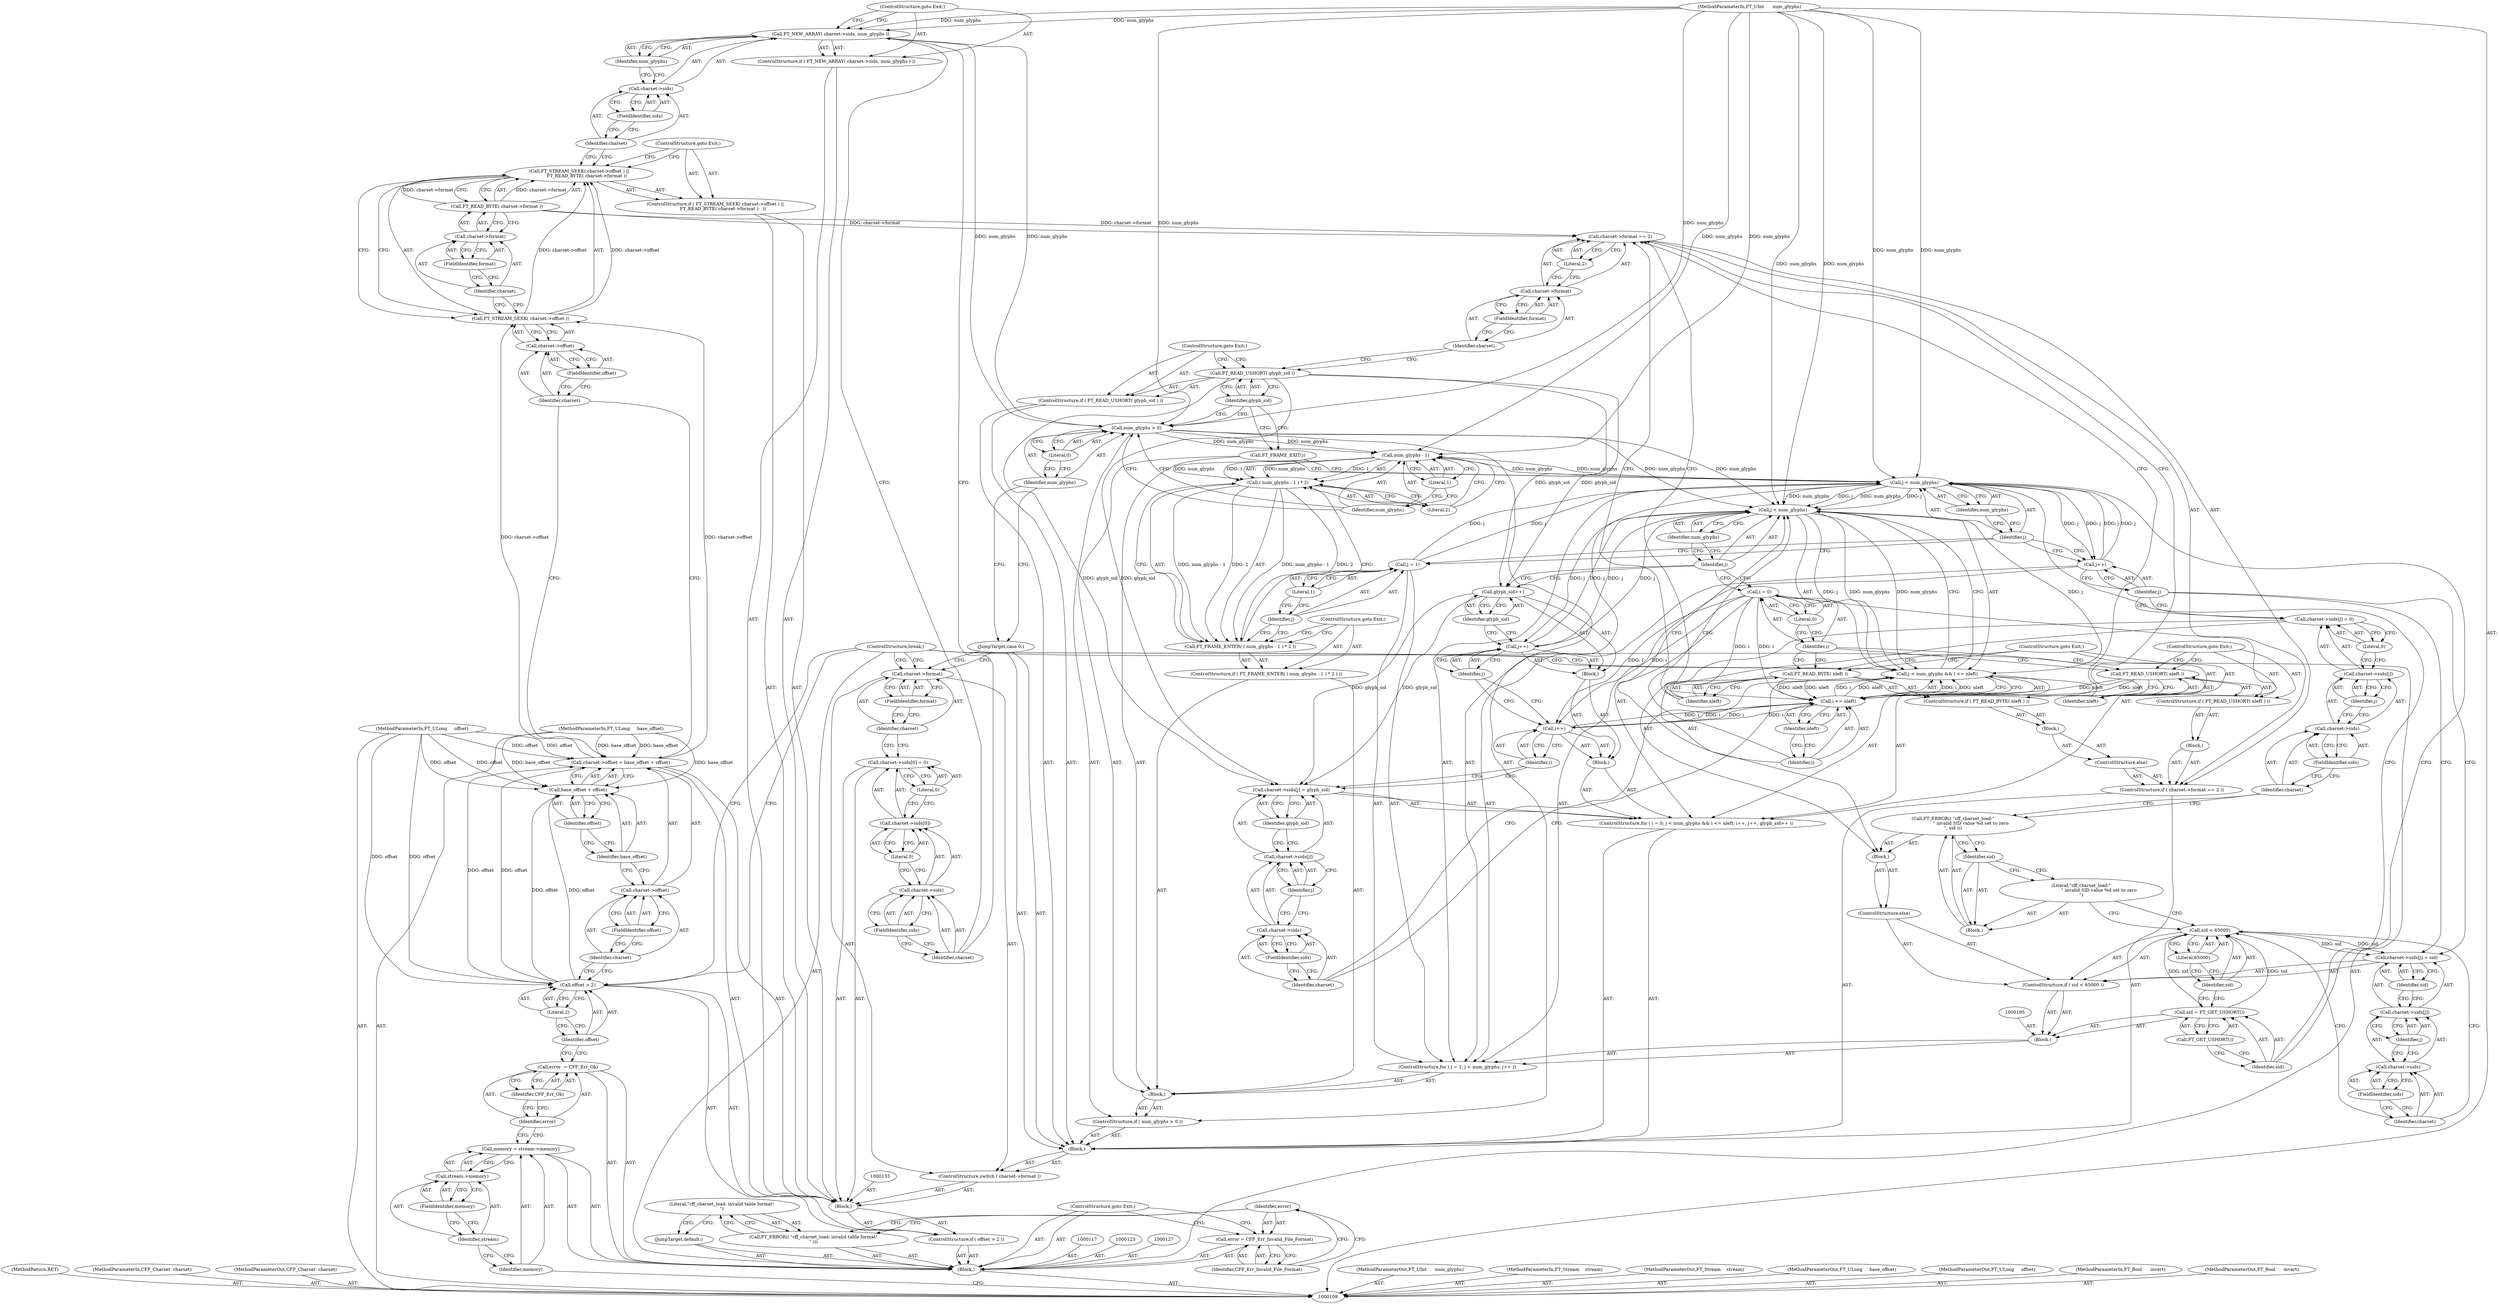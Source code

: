 digraph "0_savannah_0545ec1ca36b27cb928128870a83e5f668980bc5" {
"1000279" [label="(MethodReturn,RET)"];
"1000110" [label="(MethodParameterIn,CFF_Charset  charset)"];
"1000388" [label="(MethodParameterOut,CFF_Charset  charset)"];
"1000131" [label="(Literal,2)"];
"1000128" [label="(ControlStructure,if ( offset > 2 ))"];
"1000129" [label="(Call,offset > 2)"];
"1000130" [label="(Identifier,offset)"];
"1000132" [label="(Block,)"];
"1000111" [label="(MethodParameterIn,FT_UInt      num_glyphs)"];
"1000389" [label="(MethodParameterOut,FT_UInt      num_glyphs)"];
"1000137" [label="(FieldIdentifier,offset)"];
"1000138" [label="(Call,base_offset + offset)"];
"1000139" [label="(Identifier,base_offset)"];
"1000140" [label="(Identifier,offset)"];
"1000134" [label="(Call,charset->offset = base_offset + offset)"];
"1000135" [label="(Call,charset->offset)"];
"1000136" [label="(Identifier,charset)"];
"1000142" [label="(Call,FT_STREAM_SEEK( charset->offset ) ||\n           FT_READ_BYTE( charset->format ))"];
"1000143" [label="(Call,FT_STREAM_SEEK( charset->offset ))"];
"1000144" [label="(Call,charset->offset)"];
"1000145" [label="(Identifier,charset)"];
"1000146" [label="(FieldIdentifier,offset)"];
"1000141" [label="(ControlStructure,if ( FT_STREAM_SEEK( charset->offset ) ||\n           FT_READ_BYTE( charset->format )   ))"];
"1000147" [label="(Call,FT_READ_BYTE( charset->format ))"];
"1000148" [label="(Call,charset->format)"];
"1000149" [label="(Identifier,charset)"];
"1000150" [label="(FieldIdentifier,format)"];
"1000151" [label="(ControlStructure,goto Exit;)"];
"1000153" [label="(Call,FT_NEW_ARRAY( charset->sids, num_glyphs ))"];
"1000154" [label="(Call,charset->sids)"];
"1000155" [label="(Identifier,charset)"];
"1000156" [label="(FieldIdentifier,sids)"];
"1000157" [label="(Identifier,num_glyphs)"];
"1000152" [label="(ControlStructure,if ( FT_NEW_ARRAY( charset->sids, num_glyphs ) ))"];
"1000158" [label="(ControlStructure,goto Exit;)"];
"1000112" [label="(MethodParameterIn,FT_Stream    stream)"];
"1000390" [label="(MethodParameterOut,FT_Stream    stream)"];
"1000163" [label="(FieldIdentifier,sids)"];
"1000164" [label="(Literal,0)"];
"1000165" [label="(Literal,0)"];
"1000159" [label="(Call,charset->sids[0] = 0)"];
"1000160" [label="(Call,charset->sids[0])"];
"1000161" [label="(Call,charset->sids)"];
"1000162" [label="(Identifier,charset)"];
"1000167" [label="(Call,charset->format)"];
"1000168" [label="(Identifier,charset)"];
"1000169" [label="(FieldIdentifier,format)"];
"1000166" [label="(ControlStructure,switch ( charset->format ))"];
"1000170" [label="(Block,)"];
"1000171" [label="(JumpTarget,case 0:)"];
"1000173" [label="(Call,num_glyphs > 0)"];
"1000174" [label="(Identifier,num_glyphs)"];
"1000175" [label="(Literal,0)"];
"1000172" [label="(ControlStructure,if ( num_glyphs > 0 ))"];
"1000176" [label="(Block,)"];
"1000177" [label="(ControlStructure,if ( FT_FRAME_ENTER( ( num_glyphs - 1 ) * 2 ) ))"];
"1000178" [label="(Call,FT_FRAME_ENTER( ( num_glyphs - 1 ) * 2 ))"];
"1000179" [label="(Call,( num_glyphs - 1 ) * 2)"];
"1000180" [label="(Call,num_glyphs - 1)"];
"1000181" [label="(Identifier,num_glyphs)"];
"1000182" [label="(Literal,1)"];
"1000183" [label="(Literal,2)"];
"1000113" [label="(MethodParameterIn,FT_ULong     base_offset)"];
"1000391" [label="(MethodParameterOut,FT_ULong     base_offset)"];
"1000184" [label="(ControlStructure,goto Exit;)"];
"1000185" [label="(ControlStructure,for ( j = 1; j < num_glyphs; j++ ))"];
"1000186" [label="(Call,j = 1)"];
"1000187" [label="(Identifier,j)"];
"1000188" [label="(Literal,1)"];
"1000189" [label="(Call,j < num_glyphs)"];
"1000190" [label="(Identifier,j)"];
"1000191" [label="(Identifier,num_glyphs)"];
"1000192" [label="(Call,j++)"];
"1000193" [label="(Identifier,j)"];
"1000194" [label="(Block,)"];
"1000196" [label="(Call,sid = FT_GET_USHORT())"];
"1000197" [label="(Identifier,sid)"];
"1000198" [label="(Call,FT_GET_USHORT())"];
"1000199" [label="(ControlStructure,if ( sid < 65000 ))"];
"1000200" [label="(Call,sid < 65000)"];
"1000201" [label="(Identifier,sid)"];
"1000202" [label="(Literal,65000)"];
"1000203" [label="(Call,charset->sids[j] = sid)"];
"1000204" [label="(Call,charset->sids[j])"];
"1000205" [label="(Call,charset->sids)"];
"1000206" [label="(Identifier,charset)"];
"1000207" [label="(FieldIdentifier,sids)"];
"1000208" [label="(Identifier,j)"];
"1000209" [label="(Identifier,sid)"];
"1000114" [label="(MethodParameterIn,FT_ULong     offset)"];
"1000392" [label="(MethodParameterOut,FT_ULong     offset)"];
"1000210" [label="(ControlStructure,else)"];
"1000211" [label="(Block,)"];
"1000212" [label="(Call,FT_ERROR(( \"cff_charset_load:\"\n                         \" invalid SID value %d set to zero\n\", sid )))"];
"1000213" [label="(Block,)"];
"1000214" [label="(Literal,\"cff_charset_load:\"\n                         \" invalid SID value %d set to zero\n\")"];
"1000215" [label="(Identifier,sid)"];
"1000216" [label="(Call,charset->sids[j] = 0)"];
"1000217" [label="(Call,charset->sids[j])"];
"1000218" [label="(Call,charset->sids)"];
"1000219" [label="(Identifier,charset)"];
"1000220" [label="(FieldIdentifier,sids)"];
"1000221" [label="(Identifier,j)"];
"1000222" [label="(Literal,0)"];
"1000223" [label="(Call,FT_FRAME_EXIT())"];
"1000115" [label="(MethodParameterIn,FT_Bool      invert)"];
"1000393" [label="(MethodParameterOut,FT_Bool      invert)"];
"1000224" [label="(ControlStructure,if ( FT_READ_USHORT( glyph_sid ) ))"];
"1000225" [label="(Call,FT_READ_USHORT( glyph_sid ))"];
"1000226" [label="(Identifier,glyph_sid)"];
"1000227" [label="(ControlStructure,goto Exit;)"];
"1000228" [label="(ControlStructure,if ( charset->format == 2 ))"];
"1000229" [label="(Call,charset->format == 2)"];
"1000230" [label="(Call,charset->format)"];
"1000231" [label="(Identifier,charset)"];
"1000232" [label="(FieldIdentifier,format)"];
"1000233" [label="(Literal,2)"];
"1000234" [label="(Block,)"];
"1000235" [label="(ControlStructure,if ( FT_READ_USHORT( nleft ) ))"];
"1000236" [label="(Call,FT_READ_USHORT( nleft ))"];
"1000237" [label="(Identifier,nleft)"];
"1000238" [label="(ControlStructure,goto Exit;)"];
"1000116" [label="(Block,)"];
"1000239" [label="(ControlStructure,else)"];
"1000240" [label="(Block,)"];
"1000241" [label="(ControlStructure,if ( FT_READ_BYTE( nleft ) ))"];
"1000242" [label="(Call,FT_READ_BYTE( nleft ))"];
"1000243" [label="(Identifier,nleft)"];
"1000244" [label="(ControlStructure,goto Exit;)"];
"1000245" [label="(ControlStructure,for ( i = 0; j < num_glyphs && i <= nleft; i++, j++, glyph_sid++ ))"];
"1000246" [label="(Call,i = 0)"];
"1000247" [label="(Identifier,i)"];
"1000248" [label="(Literal,0)"];
"1000249" [label="(Call,j < num_glyphs && i <= nleft)"];
"1000250" [label="(Call,j < num_glyphs)"];
"1000251" [label="(Identifier,j)"];
"1000252" [label="(Identifier,num_glyphs)"];
"1000253" [label="(Call,i <= nleft)"];
"1000254" [label="(Identifier,i)"];
"1000255" [label="(Identifier,nleft)"];
"1000256" [label="(Block,)"];
"1000257" [label="(Call,i++)"];
"1000258" [label="(Identifier,i)"];
"1000259" [label="(Block,)"];
"1000260" [label="(Call,j++)"];
"1000261" [label="(Identifier,j)"];
"1000262" [label="(Call,glyph_sid++)"];
"1000263" [label="(Identifier,glyph_sid)"];
"1000264" [label="(Call,charset->sids[j] = glyph_sid)"];
"1000265" [label="(Call,charset->sids[j])"];
"1000266" [label="(Call,charset->sids)"];
"1000267" [label="(Identifier,charset)"];
"1000268" [label="(FieldIdentifier,sids)"];
"1000269" [label="(Identifier,j)"];
"1000270" [label="(Identifier,glyph_sid)"];
"1000118" [label="(Call,memory = stream->memory)"];
"1000119" [label="(Identifier,memory)"];
"1000120" [label="(Call,stream->memory)"];
"1000121" [label="(Identifier,stream)"];
"1000122" [label="(FieldIdentifier,memory)"];
"1000271" [label="(ControlStructure,break;)"];
"1000272" [label="(JumpTarget,default:)"];
"1000274" [label="(Literal,\"cff_charset_load: invalid table format!\n\")"];
"1000273" [label="(Call,FT_ERROR(( \"cff_charset_load: invalid table format!\n\" )))"];
"1000277" [label="(Identifier,CFF_Err_Invalid_File_Format)"];
"1000275" [label="(Call,error = CFF_Err_Invalid_File_Format)"];
"1000276" [label="(Identifier,error)"];
"1000278" [label="(ControlStructure,goto Exit;)"];
"1000124" [label="(Call,error  = CFF_Err_Ok)"];
"1000125" [label="(Identifier,error)"];
"1000126" [label="(Identifier,CFF_Err_Ok)"];
"1000279" -> "1000109"  [label="AST: "];
"1000110" -> "1000109"  [label="AST: "];
"1000388" -> "1000109"  [label="AST: "];
"1000131" -> "1000129"  [label="AST: "];
"1000131" -> "1000130"  [label="CFG: "];
"1000129" -> "1000131"  [label="CFG: "];
"1000128" -> "1000116"  [label="AST: "];
"1000129" -> "1000128"  [label="AST: "];
"1000132" -> "1000128"  [label="AST: "];
"1000129" -> "1000128"  [label="AST: "];
"1000129" -> "1000131"  [label="CFG: "];
"1000130" -> "1000129"  [label="AST: "];
"1000131" -> "1000129"  [label="AST: "];
"1000136" -> "1000129"  [label="CFG: "];
"1000271" -> "1000129"  [label="CFG: "];
"1000114" -> "1000129"  [label="DDG: offset"];
"1000129" -> "1000134"  [label="DDG: offset"];
"1000129" -> "1000138"  [label="DDG: offset"];
"1000130" -> "1000129"  [label="AST: "];
"1000130" -> "1000124"  [label="CFG: "];
"1000131" -> "1000130"  [label="CFG: "];
"1000132" -> "1000128"  [label="AST: "];
"1000133" -> "1000132"  [label="AST: "];
"1000134" -> "1000132"  [label="AST: "];
"1000141" -> "1000132"  [label="AST: "];
"1000152" -> "1000132"  [label="AST: "];
"1000159" -> "1000132"  [label="AST: "];
"1000166" -> "1000132"  [label="AST: "];
"1000111" -> "1000109"  [label="AST: "];
"1000111" -> "1000153"  [label="DDG: num_glyphs"];
"1000111" -> "1000173"  [label="DDG: num_glyphs"];
"1000111" -> "1000180"  [label="DDG: num_glyphs"];
"1000111" -> "1000189"  [label="DDG: num_glyphs"];
"1000111" -> "1000250"  [label="DDG: num_glyphs"];
"1000389" -> "1000109"  [label="AST: "];
"1000137" -> "1000135"  [label="AST: "];
"1000137" -> "1000136"  [label="CFG: "];
"1000135" -> "1000137"  [label="CFG: "];
"1000138" -> "1000134"  [label="AST: "];
"1000138" -> "1000140"  [label="CFG: "];
"1000139" -> "1000138"  [label="AST: "];
"1000140" -> "1000138"  [label="AST: "];
"1000134" -> "1000138"  [label="CFG: "];
"1000113" -> "1000138"  [label="DDG: base_offset"];
"1000129" -> "1000138"  [label="DDG: offset"];
"1000114" -> "1000138"  [label="DDG: offset"];
"1000139" -> "1000138"  [label="AST: "];
"1000139" -> "1000135"  [label="CFG: "];
"1000140" -> "1000139"  [label="CFG: "];
"1000140" -> "1000138"  [label="AST: "];
"1000140" -> "1000139"  [label="CFG: "];
"1000138" -> "1000140"  [label="CFG: "];
"1000134" -> "1000132"  [label="AST: "];
"1000134" -> "1000138"  [label="CFG: "];
"1000135" -> "1000134"  [label="AST: "];
"1000138" -> "1000134"  [label="AST: "];
"1000145" -> "1000134"  [label="CFG: "];
"1000113" -> "1000134"  [label="DDG: base_offset"];
"1000129" -> "1000134"  [label="DDG: offset"];
"1000114" -> "1000134"  [label="DDG: offset"];
"1000134" -> "1000143"  [label="DDG: charset->offset"];
"1000135" -> "1000134"  [label="AST: "];
"1000135" -> "1000137"  [label="CFG: "];
"1000136" -> "1000135"  [label="AST: "];
"1000137" -> "1000135"  [label="AST: "];
"1000139" -> "1000135"  [label="CFG: "];
"1000136" -> "1000135"  [label="AST: "];
"1000136" -> "1000129"  [label="CFG: "];
"1000137" -> "1000136"  [label="CFG: "];
"1000142" -> "1000141"  [label="AST: "];
"1000142" -> "1000143"  [label="CFG: "];
"1000142" -> "1000147"  [label="CFG: "];
"1000143" -> "1000142"  [label="AST: "];
"1000147" -> "1000142"  [label="AST: "];
"1000151" -> "1000142"  [label="CFG: "];
"1000155" -> "1000142"  [label="CFG: "];
"1000143" -> "1000142"  [label="DDG: charset->offset"];
"1000147" -> "1000142"  [label="DDG: charset->format"];
"1000143" -> "1000142"  [label="AST: "];
"1000143" -> "1000144"  [label="CFG: "];
"1000144" -> "1000143"  [label="AST: "];
"1000149" -> "1000143"  [label="CFG: "];
"1000142" -> "1000143"  [label="CFG: "];
"1000143" -> "1000142"  [label="DDG: charset->offset"];
"1000134" -> "1000143"  [label="DDG: charset->offset"];
"1000144" -> "1000143"  [label="AST: "];
"1000144" -> "1000146"  [label="CFG: "];
"1000145" -> "1000144"  [label="AST: "];
"1000146" -> "1000144"  [label="AST: "];
"1000143" -> "1000144"  [label="CFG: "];
"1000145" -> "1000144"  [label="AST: "];
"1000145" -> "1000134"  [label="CFG: "];
"1000146" -> "1000145"  [label="CFG: "];
"1000146" -> "1000144"  [label="AST: "];
"1000146" -> "1000145"  [label="CFG: "];
"1000144" -> "1000146"  [label="CFG: "];
"1000141" -> "1000132"  [label="AST: "];
"1000142" -> "1000141"  [label="AST: "];
"1000151" -> "1000141"  [label="AST: "];
"1000147" -> "1000142"  [label="AST: "];
"1000147" -> "1000148"  [label="CFG: "];
"1000148" -> "1000147"  [label="AST: "];
"1000142" -> "1000147"  [label="CFG: "];
"1000147" -> "1000142"  [label="DDG: charset->format"];
"1000147" -> "1000229"  [label="DDG: charset->format"];
"1000148" -> "1000147"  [label="AST: "];
"1000148" -> "1000150"  [label="CFG: "];
"1000149" -> "1000148"  [label="AST: "];
"1000150" -> "1000148"  [label="AST: "];
"1000147" -> "1000148"  [label="CFG: "];
"1000149" -> "1000148"  [label="AST: "];
"1000149" -> "1000143"  [label="CFG: "];
"1000150" -> "1000149"  [label="CFG: "];
"1000150" -> "1000148"  [label="AST: "];
"1000150" -> "1000149"  [label="CFG: "];
"1000148" -> "1000150"  [label="CFG: "];
"1000151" -> "1000141"  [label="AST: "];
"1000151" -> "1000142"  [label="CFG: "];
"1000153" -> "1000152"  [label="AST: "];
"1000153" -> "1000157"  [label="CFG: "];
"1000154" -> "1000153"  [label="AST: "];
"1000157" -> "1000153"  [label="AST: "];
"1000158" -> "1000153"  [label="CFG: "];
"1000162" -> "1000153"  [label="CFG: "];
"1000111" -> "1000153"  [label="DDG: num_glyphs"];
"1000153" -> "1000173"  [label="DDG: num_glyphs"];
"1000154" -> "1000153"  [label="AST: "];
"1000154" -> "1000156"  [label="CFG: "];
"1000155" -> "1000154"  [label="AST: "];
"1000156" -> "1000154"  [label="AST: "];
"1000157" -> "1000154"  [label="CFG: "];
"1000155" -> "1000154"  [label="AST: "];
"1000155" -> "1000142"  [label="CFG: "];
"1000156" -> "1000155"  [label="CFG: "];
"1000156" -> "1000154"  [label="AST: "];
"1000156" -> "1000155"  [label="CFG: "];
"1000154" -> "1000156"  [label="CFG: "];
"1000157" -> "1000153"  [label="AST: "];
"1000157" -> "1000154"  [label="CFG: "];
"1000153" -> "1000157"  [label="CFG: "];
"1000152" -> "1000132"  [label="AST: "];
"1000153" -> "1000152"  [label="AST: "];
"1000158" -> "1000152"  [label="AST: "];
"1000158" -> "1000152"  [label="AST: "];
"1000158" -> "1000153"  [label="CFG: "];
"1000112" -> "1000109"  [label="AST: "];
"1000390" -> "1000109"  [label="AST: "];
"1000163" -> "1000161"  [label="AST: "];
"1000163" -> "1000162"  [label="CFG: "];
"1000161" -> "1000163"  [label="CFG: "];
"1000164" -> "1000160"  [label="AST: "];
"1000164" -> "1000161"  [label="CFG: "];
"1000160" -> "1000164"  [label="CFG: "];
"1000165" -> "1000159"  [label="AST: "];
"1000165" -> "1000160"  [label="CFG: "];
"1000159" -> "1000165"  [label="CFG: "];
"1000159" -> "1000132"  [label="AST: "];
"1000159" -> "1000165"  [label="CFG: "];
"1000160" -> "1000159"  [label="AST: "];
"1000165" -> "1000159"  [label="AST: "];
"1000168" -> "1000159"  [label="CFG: "];
"1000160" -> "1000159"  [label="AST: "];
"1000160" -> "1000164"  [label="CFG: "];
"1000161" -> "1000160"  [label="AST: "];
"1000164" -> "1000160"  [label="AST: "];
"1000165" -> "1000160"  [label="CFG: "];
"1000161" -> "1000160"  [label="AST: "];
"1000161" -> "1000163"  [label="CFG: "];
"1000162" -> "1000161"  [label="AST: "];
"1000163" -> "1000161"  [label="AST: "];
"1000164" -> "1000161"  [label="CFG: "];
"1000162" -> "1000161"  [label="AST: "];
"1000162" -> "1000153"  [label="CFG: "];
"1000163" -> "1000162"  [label="CFG: "];
"1000167" -> "1000166"  [label="AST: "];
"1000167" -> "1000169"  [label="CFG: "];
"1000168" -> "1000167"  [label="AST: "];
"1000169" -> "1000167"  [label="AST: "];
"1000171" -> "1000167"  [label="CFG: "];
"1000271" -> "1000167"  [label="CFG: "];
"1000168" -> "1000167"  [label="AST: "];
"1000168" -> "1000159"  [label="CFG: "];
"1000169" -> "1000168"  [label="CFG: "];
"1000169" -> "1000167"  [label="AST: "];
"1000169" -> "1000168"  [label="CFG: "];
"1000167" -> "1000169"  [label="CFG: "];
"1000166" -> "1000132"  [label="AST: "];
"1000167" -> "1000166"  [label="AST: "];
"1000170" -> "1000166"  [label="AST: "];
"1000170" -> "1000166"  [label="AST: "];
"1000171" -> "1000170"  [label="AST: "];
"1000172" -> "1000170"  [label="AST: "];
"1000224" -> "1000170"  [label="AST: "];
"1000228" -> "1000170"  [label="AST: "];
"1000245" -> "1000170"  [label="AST: "];
"1000171" -> "1000170"  [label="AST: "];
"1000171" -> "1000167"  [label="CFG: "];
"1000174" -> "1000171"  [label="CFG: "];
"1000173" -> "1000172"  [label="AST: "];
"1000173" -> "1000175"  [label="CFG: "];
"1000174" -> "1000173"  [label="AST: "];
"1000175" -> "1000173"  [label="AST: "];
"1000181" -> "1000173"  [label="CFG: "];
"1000226" -> "1000173"  [label="CFG: "];
"1000153" -> "1000173"  [label="DDG: num_glyphs"];
"1000111" -> "1000173"  [label="DDG: num_glyphs"];
"1000173" -> "1000180"  [label="DDG: num_glyphs"];
"1000173" -> "1000250"  [label="DDG: num_glyphs"];
"1000174" -> "1000173"  [label="AST: "];
"1000174" -> "1000171"  [label="CFG: "];
"1000175" -> "1000174"  [label="CFG: "];
"1000175" -> "1000173"  [label="AST: "];
"1000175" -> "1000174"  [label="CFG: "];
"1000173" -> "1000175"  [label="CFG: "];
"1000172" -> "1000170"  [label="AST: "];
"1000173" -> "1000172"  [label="AST: "];
"1000176" -> "1000172"  [label="AST: "];
"1000176" -> "1000172"  [label="AST: "];
"1000177" -> "1000176"  [label="AST: "];
"1000185" -> "1000176"  [label="AST: "];
"1000223" -> "1000176"  [label="AST: "];
"1000177" -> "1000176"  [label="AST: "];
"1000178" -> "1000177"  [label="AST: "];
"1000184" -> "1000177"  [label="AST: "];
"1000178" -> "1000177"  [label="AST: "];
"1000178" -> "1000179"  [label="CFG: "];
"1000179" -> "1000178"  [label="AST: "];
"1000184" -> "1000178"  [label="CFG: "];
"1000187" -> "1000178"  [label="CFG: "];
"1000179" -> "1000178"  [label="DDG: num_glyphs - 1"];
"1000179" -> "1000178"  [label="DDG: 2"];
"1000179" -> "1000178"  [label="AST: "];
"1000179" -> "1000183"  [label="CFG: "];
"1000180" -> "1000179"  [label="AST: "];
"1000183" -> "1000179"  [label="AST: "];
"1000178" -> "1000179"  [label="CFG: "];
"1000179" -> "1000178"  [label="DDG: num_glyphs - 1"];
"1000179" -> "1000178"  [label="DDG: 2"];
"1000180" -> "1000179"  [label="DDG: num_glyphs"];
"1000180" -> "1000179"  [label="DDG: 1"];
"1000180" -> "1000179"  [label="AST: "];
"1000180" -> "1000182"  [label="CFG: "];
"1000181" -> "1000180"  [label="AST: "];
"1000182" -> "1000180"  [label="AST: "];
"1000183" -> "1000180"  [label="CFG: "];
"1000180" -> "1000179"  [label="DDG: num_glyphs"];
"1000180" -> "1000179"  [label="DDG: 1"];
"1000173" -> "1000180"  [label="DDG: num_glyphs"];
"1000111" -> "1000180"  [label="DDG: num_glyphs"];
"1000180" -> "1000189"  [label="DDG: num_glyphs"];
"1000181" -> "1000180"  [label="AST: "];
"1000181" -> "1000173"  [label="CFG: "];
"1000182" -> "1000181"  [label="CFG: "];
"1000182" -> "1000180"  [label="AST: "];
"1000182" -> "1000181"  [label="CFG: "];
"1000180" -> "1000182"  [label="CFG: "];
"1000183" -> "1000179"  [label="AST: "];
"1000183" -> "1000180"  [label="CFG: "];
"1000179" -> "1000183"  [label="CFG: "];
"1000113" -> "1000109"  [label="AST: "];
"1000113" -> "1000134"  [label="DDG: base_offset"];
"1000113" -> "1000138"  [label="DDG: base_offset"];
"1000391" -> "1000109"  [label="AST: "];
"1000184" -> "1000177"  [label="AST: "];
"1000184" -> "1000178"  [label="CFG: "];
"1000185" -> "1000176"  [label="AST: "];
"1000186" -> "1000185"  [label="AST: "];
"1000189" -> "1000185"  [label="AST: "];
"1000192" -> "1000185"  [label="AST: "];
"1000194" -> "1000185"  [label="AST: "];
"1000186" -> "1000185"  [label="AST: "];
"1000186" -> "1000188"  [label="CFG: "];
"1000187" -> "1000186"  [label="AST: "];
"1000188" -> "1000186"  [label="AST: "];
"1000190" -> "1000186"  [label="CFG: "];
"1000186" -> "1000189"  [label="DDG: j"];
"1000187" -> "1000186"  [label="AST: "];
"1000187" -> "1000178"  [label="CFG: "];
"1000188" -> "1000187"  [label="CFG: "];
"1000188" -> "1000186"  [label="AST: "];
"1000188" -> "1000187"  [label="CFG: "];
"1000186" -> "1000188"  [label="CFG: "];
"1000189" -> "1000185"  [label="AST: "];
"1000189" -> "1000191"  [label="CFG: "];
"1000190" -> "1000189"  [label="AST: "];
"1000191" -> "1000189"  [label="AST: "];
"1000197" -> "1000189"  [label="CFG: "];
"1000223" -> "1000189"  [label="CFG: "];
"1000186" -> "1000189"  [label="DDG: j"];
"1000192" -> "1000189"  [label="DDG: j"];
"1000180" -> "1000189"  [label="DDG: num_glyphs"];
"1000111" -> "1000189"  [label="DDG: num_glyphs"];
"1000189" -> "1000192"  [label="DDG: j"];
"1000189" -> "1000250"  [label="DDG: j"];
"1000189" -> "1000250"  [label="DDG: num_glyphs"];
"1000190" -> "1000189"  [label="AST: "];
"1000190" -> "1000186"  [label="CFG: "];
"1000190" -> "1000192"  [label="CFG: "];
"1000191" -> "1000190"  [label="CFG: "];
"1000191" -> "1000189"  [label="AST: "];
"1000191" -> "1000190"  [label="CFG: "];
"1000189" -> "1000191"  [label="CFG: "];
"1000192" -> "1000185"  [label="AST: "];
"1000192" -> "1000193"  [label="CFG: "];
"1000193" -> "1000192"  [label="AST: "];
"1000190" -> "1000192"  [label="CFG: "];
"1000192" -> "1000189"  [label="DDG: j"];
"1000189" -> "1000192"  [label="DDG: j"];
"1000193" -> "1000192"  [label="AST: "];
"1000193" -> "1000203"  [label="CFG: "];
"1000193" -> "1000216"  [label="CFG: "];
"1000192" -> "1000193"  [label="CFG: "];
"1000194" -> "1000185"  [label="AST: "];
"1000195" -> "1000194"  [label="AST: "];
"1000196" -> "1000194"  [label="AST: "];
"1000199" -> "1000194"  [label="AST: "];
"1000196" -> "1000194"  [label="AST: "];
"1000196" -> "1000198"  [label="CFG: "];
"1000197" -> "1000196"  [label="AST: "];
"1000198" -> "1000196"  [label="AST: "];
"1000201" -> "1000196"  [label="CFG: "];
"1000196" -> "1000200"  [label="DDG: sid"];
"1000197" -> "1000196"  [label="AST: "];
"1000197" -> "1000189"  [label="CFG: "];
"1000198" -> "1000197"  [label="CFG: "];
"1000198" -> "1000196"  [label="AST: "];
"1000198" -> "1000197"  [label="CFG: "];
"1000196" -> "1000198"  [label="CFG: "];
"1000199" -> "1000194"  [label="AST: "];
"1000200" -> "1000199"  [label="AST: "];
"1000203" -> "1000199"  [label="AST: "];
"1000210" -> "1000199"  [label="AST: "];
"1000200" -> "1000199"  [label="AST: "];
"1000200" -> "1000202"  [label="CFG: "];
"1000201" -> "1000200"  [label="AST: "];
"1000202" -> "1000200"  [label="AST: "];
"1000206" -> "1000200"  [label="CFG: "];
"1000214" -> "1000200"  [label="CFG: "];
"1000196" -> "1000200"  [label="DDG: sid"];
"1000200" -> "1000203"  [label="DDG: sid"];
"1000201" -> "1000200"  [label="AST: "];
"1000201" -> "1000196"  [label="CFG: "];
"1000202" -> "1000201"  [label="CFG: "];
"1000202" -> "1000200"  [label="AST: "];
"1000202" -> "1000201"  [label="CFG: "];
"1000200" -> "1000202"  [label="CFG: "];
"1000203" -> "1000199"  [label="AST: "];
"1000203" -> "1000209"  [label="CFG: "];
"1000204" -> "1000203"  [label="AST: "];
"1000209" -> "1000203"  [label="AST: "];
"1000193" -> "1000203"  [label="CFG: "];
"1000200" -> "1000203"  [label="DDG: sid"];
"1000204" -> "1000203"  [label="AST: "];
"1000204" -> "1000208"  [label="CFG: "];
"1000205" -> "1000204"  [label="AST: "];
"1000208" -> "1000204"  [label="AST: "];
"1000209" -> "1000204"  [label="CFG: "];
"1000205" -> "1000204"  [label="AST: "];
"1000205" -> "1000207"  [label="CFG: "];
"1000206" -> "1000205"  [label="AST: "];
"1000207" -> "1000205"  [label="AST: "];
"1000208" -> "1000205"  [label="CFG: "];
"1000206" -> "1000205"  [label="AST: "];
"1000206" -> "1000200"  [label="CFG: "];
"1000207" -> "1000206"  [label="CFG: "];
"1000207" -> "1000205"  [label="AST: "];
"1000207" -> "1000206"  [label="CFG: "];
"1000205" -> "1000207"  [label="CFG: "];
"1000208" -> "1000204"  [label="AST: "];
"1000208" -> "1000205"  [label="CFG: "];
"1000204" -> "1000208"  [label="CFG: "];
"1000209" -> "1000203"  [label="AST: "];
"1000209" -> "1000204"  [label="CFG: "];
"1000203" -> "1000209"  [label="CFG: "];
"1000114" -> "1000109"  [label="AST: "];
"1000114" -> "1000129"  [label="DDG: offset"];
"1000114" -> "1000134"  [label="DDG: offset"];
"1000114" -> "1000138"  [label="DDG: offset"];
"1000392" -> "1000109"  [label="AST: "];
"1000210" -> "1000199"  [label="AST: "];
"1000211" -> "1000210"  [label="AST: "];
"1000211" -> "1000210"  [label="AST: "];
"1000212" -> "1000211"  [label="AST: "];
"1000216" -> "1000211"  [label="AST: "];
"1000212" -> "1000211"  [label="AST: "];
"1000212" -> "1000215"  [label="CFG: "];
"1000213" -> "1000212"  [label="AST: "];
"1000219" -> "1000212"  [label="CFG: "];
"1000213" -> "1000212"  [label="AST: "];
"1000214" -> "1000213"  [label="AST: "];
"1000215" -> "1000213"  [label="AST: "];
"1000214" -> "1000213"  [label="AST: "];
"1000214" -> "1000200"  [label="CFG: "];
"1000215" -> "1000214"  [label="CFG: "];
"1000215" -> "1000213"  [label="AST: "];
"1000215" -> "1000214"  [label="CFG: "];
"1000212" -> "1000215"  [label="CFG: "];
"1000216" -> "1000211"  [label="AST: "];
"1000216" -> "1000222"  [label="CFG: "];
"1000217" -> "1000216"  [label="AST: "];
"1000222" -> "1000216"  [label="AST: "];
"1000193" -> "1000216"  [label="CFG: "];
"1000217" -> "1000216"  [label="AST: "];
"1000217" -> "1000221"  [label="CFG: "];
"1000218" -> "1000217"  [label="AST: "];
"1000221" -> "1000217"  [label="AST: "];
"1000222" -> "1000217"  [label="CFG: "];
"1000218" -> "1000217"  [label="AST: "];
"1000218" -> "1000220"  [label="CFG: "];
"1000219" -> "1000218"  [label="AST: "];
"1000220" -> "1000218"  [label="AST: "];
"1000221" -> "1000218"  [label="CFG: "];
"1000219" -> "1000218"  [label="AST: "];
"1000219" -> "1000212"  [label="CFG: "];
"1000220" -> "1000219"  [label="CFG: "];
"1000220" -> "1000218"  [label="AST: "];
"1000220" -> "1000219"  [label="CFG: "];
"1000218" -> "1000220"  [label="CFG: "];
"1000221" -> "1000217"  [label="AST: "];
"1000221" -> "1000218"  [label="CFG: "];
"1000217" -> "1000221"  [label="CFG: "];
"1000222" -> "1000216"  [label="AST: "];
"1000222" -> "1000217"  [label="CFG: "];
"1000216" -> "1000222"  [label="CFG: "];
"1000223" -> "1000176"  [label="AST: "];
"1000223" -> "1000189"  [label="CFG: "];
"1000226" -> "1000223"  [label="CFG: "];
"1000115" -> "1000109"  [label="AST: "];
"1000393" -> "1000109"  [label="AST: "];
"1000224" -> "1000170"  [label="AST: "];
"1000225" -> "1000224"  [label="AST: "];
"1000227" -> "1000224"  [label="AST: "];
"1000225" -> "1000224"  [label="AST: "];
"1000225" -> "1000226"  [label="CFG: "];
"1000226" -> "1000225"  [label="AST: "];
"1000227" -> "1000225"  [label="CFG: "];
"1000231" -> "1000225"  [label="CFG: "];
"1000225" -> "1000262"  [label="DDG: glyph_sid"];
"1000225" -> "1000264"  [label="DDG: glyph_sid"];
"1000226" -> "1000225"  [label="AST: "];
"1000226" -> "1000223"  [label="CFG: "];
"1000226" -> "1000173"  [label="CFG: "];
"1000225" -> "1000226"  [label="CFG: "];
"1000227" -> "1000224"  [label="AST: "];
"1000227" -> "1000225"  [label="CFG: "];
"1000228" -> "1000170"  [label="AST: "];
"1000229" -> "1000228"  [label="AST: "];
"1000234" -> "1000228"  [label="AST: "];
"1000239" -> "1000228"  [label="AST: "];
"1000229" -> "1000228"  [label="AST: "];
"1000229" -> "1000233"  [label="CFG: "];
"1000230" -> "1000229"  [label="AST: "];
"1000233" -> "1000229"  [label="AST: "];
"1000237" -> "1000229"  [label="CFG: "];
"1000243" -> "1000229"  [label="CFG: "];
"1000147" -> "1000229"  [label="DDG: charset->format"];
"1000230" -> "1000229"  [label="AST: "];
"1000230" -> "1000232"  [label="CFG: "];
"1000231" -> "1000230"  [label="AST: "];
"1000232" -> "1000230"  [label="AST: "];
"1000233" -> "1000230"  [label="CFG: "];
"1000231" -> "1000230"  [label="AST: "];
"1000231" -> "1000225"  [label="CFG: "];
"1000232" -> "1000231"  [label="CFG: "];
"1000232" -> "1000230"  [label="AST: "];
"1000232" -> "1000231"  [label="CFG: "];
"1000230" -> "1000232"  [label="CFG: "];
"1000233" -> "1000229"  [label="AST: "];
"1000233" -> "1000230"  [label="CFG: "];
"1000229" -> "1000233"  [label="CFG: "];
"1000234" -> "1000228"  [label="AST: "];
"1000235" -> "1000234"  [label="AST: "];
"1000235" -> "1000234"  [label="AST: "];
"1000236" -> "1000235"  [label="AST: "];
"1000238" -> "1000235"  [label="AST: "];
"1000236" -> "1000235"  [label="AST: "];
"1000236" -> "1000237"  [label="CFG: "];
"1000237" -> "1000236"  [label="AST: "];
"1000238" -> "1000236"  [label="CFG: "];
"1000247" -> "1000236"  [label="CFG: "];
"1000236" -> "1000253"  [label="DDG: nleft"];
"1000237" -> "1000236"  [label="AST: "];
"1000237" -> "1000229"  [label="CFG: "];
"1000236" -> "1000237"  [label="CFG: "];
"1000238" -> "1000235"  [label="AST: "];
"1000238" -> "1000236"  [label="CFG: "];
"1000116" -> "1000109"  [label="AST: "];
"1000117" -> "1000116"  [label="AST: "];
"1000118" -> "1000116"  [label="AST: "];
"1000123" -> "1000116"  [label="AST: "];
"1000124" -> "1000116"  [label="AST: "];
"1000127" -> "1000116"  [label="AST: "];
"1000128" -> "1000116"  [label="AST: "];
"1000271" -> "1000116"  [label="AST: "];
"1000272" -> "1000116"  [label="AST: "];
"1000273" -> "1000116"  [label="AST: "];
"1000275" -> "1000116"  [label="AST: "];
"1000278" -> "1000116"  [label="AST: "];
"1000239" -> "1000228"  [label="AST: "];
"1000240" -> "1000239"  [label="AST: "];
"1000240" -> "1000239"  [label="AST: "];
"1000241" -> "1000240"  [label="AST: "];
"1000241" -> "1000240"  [label="AST: "];
"1000242" -> "1000241"  [label="AST: "];
"1000244" -> "1000241"  [label="AST: "];
"1000242" -> "1000241"  [label="AST: "];
"1000242" -> "1000243"  [label="CFG: "];
"1000243" -> "1000242"  [label="AST: "];
"1000244" -> "1000242"  [label="CFG: "];
"1000247" -> "1000242"  [label="CFG: "];
"1000242" -> "1000253"  [label="DDG: nleft"];
"1000243" -> "1000242"  [label="AST: "];
"1000243" -> "1000229"  [label="CFG: "];
"1000242" -> "1000243"  [label="CFG: "];
"1000244" -> "1000241"  [label="AST: "];
"1000244" -> "1000242"  [label="CFG: "];
"1000245" -> "1000170"  [label="AST: "];
"1000246" -> "1000245"  [label="AST: "];
"1000249" -> "1000245"  [label="AST: "];
"1000256" -> "1000245"  [label="AST: "];
"1000264" -> "1000245"  [label="AST: "];
"1000246" -> "1000245"  [label="AST: "];
"1000246" -> "1000248"  [label="CFG: "];
"1000247" -> "1000246"  [label="AST: "];
"1000248" -> "1000246"  [label="AST: "];
"1000251" -> "1000246"  [label="CFG: "];
"1000246" -> "1000253"  [label="DDG: i"];
"1000246" -> "1000257"  [label="DDG: i"];
"1000247" -> "1000246"  [label="AST: "];
"1000247" -> "1000236"  [label="CFG: "];
"1000247" -> "1000242"  [label="CFG: "];
"1000248" -> "1000247"  [label="CFG: "];
"1000248" -> "1000246"  [label="AST: "];
"1000248" -> "1000247"  [label="CFG: "];
"1000246" -> "1000248"  [label="CFG: "];
"1000249" -> "1000245"  [label="AST: "];
"1000249" -> "1000250"  [label="CFG: "];
"1000249" -> "1000253"  [label="CFG: "];
"1000250" -> "1000249"  [label="AST: "];
"1000253" -> "1000249"  [label="AST: "];
"1000267" -> "1000249"  [label="CFG: "];
"1000271" -> "1000249"  [label="CFG: "];
"1000250" -> "1000249"  [label="DDG: j"];
"1000250" -> "1000249"  [label="DDG: num_glyphs"];
"1000253" -> "1000249"  [label="DDG: i"];
"1000253" -> "1000249"  [label="DDG: nleft"];
"1000250" -> "1000249"  [label="AST: "];
"1000250" -> "1000252"  [label="CFG: "];
"1000251" -> "1000250"  [label="AST: "];
"1000252" -> "1000250"  [label="AST: "];
"1000254" -> "1000250"  [label="CFG: "];
"1000249" -> "1000250"  [label="CFG: "];
"1000250" -> "1000249"  [label="DDG: j"];
"1000250" -> "1000249"  [label="DDG: num_glyphs"];
"1000189" -> "1000250"  [label="DDG: j"];
"1000189" -> "1000250"  [label="DDG: num_glyphs"];
"1000260" -> "1000250"  [label="DDG: j"];
"1000173" -> "1000250"  [label="DDG: num_glyphs"];
"1000111" -> "1000250"  [label="DDG: num_glyphs"];
"1000250" -> "1000260"  [label="DDG: j"];
"1000251" -> "1000250"  [label="AST: "];
"1000251" -> "1000246"  [label="CFG: "];
"1000251" -> "1000262"  [label="CFG: "];
"1000252" -> "1000251"  [label="CFG: "];
"1000252" -> "1000250"  [label="AST: "];
"1000252" -> "1000251"  [label="CFG: "];
"1000250" -> "1000252"  [label="CFG: "];
"1000253" -> "1000249"  [label="AST: "];
"1000253" -> "1000255"  [label="CFG: "];
"1000254" -> "1000253"  [label="AST: "];
"1000255" -> "1000253"  [label="AST: "];
"1000249" -> "1000253"  [label="CFG: "];
"1000253" -> "1000249"  [label="DDG: i"];
"1000253" -> "1000249"  [label="DDG: nleft"];
"1000257" -> "1000253"  [label="DDG: i"];
"1000246" -> "1000253"  [label="DDG: i"];
"1000236" -> "1000253"  [label="DDG: nleft"];
"1000242" -> "1000253"  [label="DDG: nleft"];
"1000253" -> "1000257"  [label="DDG: i"];
"1000254" -> "1000253"  [label="AST: "];
"1000254" -> "1000250"  [label="CFG: "];
"1000255" -> "1000254"  [label="CFG: "];
"1000255" -> "1000253"  [label="AST: "];
"1000255" -> "1000254"  [label="CFG: "];
"1000253" -> "1000255"  [label="CFG: "];
"1000256" -> "1000245"  [label="AST: "];
"1000257" -> "1000256"  [label="AST: "];
"1000259" -> "1000256"  [label="AST: "];
"1000257" -> "1000256"  [label="AST: "];
"1000257" -> "1000258"  [label="CFG: "];
"1000258" -> "1000257"  [label="AST: "];
"1000261" -> "1000257"  [label="CFG: "];
"1000257" -> "1000253"  [label="DDG: i"];
"1000253" -> "1000257"  [label="DDG: i"];
"1000246" -> "1000257"  [label="DDG: i"];
"1000258" -> "1000257"  [label="AST: "];
"1000258" -> "1000264"  [label="CFG: "];
"1000257" -> "1000258"  [label="CFG: "];
"1000259" -> "1000256"  [label="AST: "];
"1000260" -> "1000259"  [label="AST: "];
"1000262" -> "1000259"  [label="AST: "];
"1000260" -> "1000259"  [label="AST: "];
"1000260" -> "1000261"  [label="CFG: "];
"1000261" -> "1000260"  [label="AST: "];
"1000263" -> "1000260"  [label="CFG: "];
"1000260" -> "1000250"  [label="DDG: j"];
"1000250" -> "1000260"  [label="DDG: j"];
"1000261" -> "1000260"  [label="AST: "];
"1000261" -> "1000257"  [label="CFG: "];
"1000260" -> "1000261"  [label="CFG: "];
"1000262" -> "1000259"  [label="AST: "];
"1000262" -> "1000263"  [label="CFG: "];
"1000263" -> "1000262"  [label="AST: "];
"1000251" -> "1000262"  [label="CFG: "];
"1000225" -> "1000262"  [label="DDG: glyph_sid"];
"1000262" -> "1000264"  [label="DDG: glyph_sid"];
"1000263" -> "1000262"  [label="AST: "];
"1000263" -> "1000260"  [label="CFG: "];
"1000262" -> "1000263"  [label="CFG: "];
"1000264" -> "1000245"  [label="AST: "];
"1000264" -> "1000270"  [label="CFG: "];
"1000265" -> "1000264"  [label="AST: "];
"1000270" -> "1000264"  [label="AST: "];
"1000258" -> "1000264"  [label="CFG: "];
"1000225" -> "1000264"  [label="DDG: glyph_sid"];
"1000262" -> "1000264"  [label="DDG: glyph_sid"];
"1000265" -> "1000264"  [label="AST: "];
"1000265" -> "1000269"  [label="CFG: "];
"1000266" -> "1000265"  [label="AST: "];
"1000269" -> "1000265"  [label="AST: "];
"1000270" -> "1000265"  [label="CFG: "];
"1000266" -> "1000265"  [label="AST: "];
"1000266" -> "1000268"  [label="CFG: "];
"1000267" -> "1000266"  [label="AST: "];
"1000268" -> "1000266"  [label="AST: "];
"1000269" -> "1000266"  [label="CFG: "];
"1000267" -> "1000266"  [label="AST: "];
"1000267" -> "1000249"  [label="CFG: "];
"1000268" -> "1000267"  [label="CFG: "];
"1000268" -> "1000266"  [label="AST: "];
"1000268" -> "1000267"  [label="CFG: "];
"1000266" -> "1000268"  [label="CFG: "];
"1000269" -> "1000265"  [label="AST: "];
"1000269" -> "1000266"  [label="CFG: "];
"1000265" -> "1000269"  [label="CFG: "];
"1000270" -> "1000264"  [label="AST: "];
"1000270" -> "1000265"  [label="CFG: "];
"1000264" -> "1000270"  [label="CFG: "];
"1000118" -> "1000116"  [label="AST: "];
"1000118" -> "1000120"  [label="CFG: "];
"1000119" -> "1000118"  [label="AST: "];
"1000120" -> "1000118"  [label="AST: "];
"1000125" -> "1000118"  [label="CFG: "];
"1000119" -> "1000118"  [label="AST: "];
"1000119" -> "1000109"  [label="CFG: "];
"1000121" -> "1000119"  [label="CFG: "];
"1000120" -> "1000118"  [label="AST: "];
"1000120" -> "1000122"  [label="CFG: "];
"1000121" -> "1000120"  [label="AST: "];
"1000122" -> "1000120"  [label="AST: "];
"1000118" -> "1000120"  [label="CFG: "];
"1000121" -> "1000120"  [label="AST: "];
"1000121" -> "1000119"  [label="CFG: "];
"1000122" -> "1000121"  [label="CFG: "];
"1000122" -> "1000120"  [label="AST: "];
"1000122" -> "1000121"  [label="CFG: "];
"1000120" -> "1000122"  [label="CFG: "];
"1000271" -> "1000116"  [label="AST: "];
"1000271" -> "1000167"  [label="CFG: "];
"1000271" -> "1000249"  [label="CFG: "];
"1000271" -> "1000129"  [label="CFG: "];
"1000272" -> "1000116"  [label="AST: "];
"1000274" -> "1000272"  [label="CFG: "];
"1000274" -> "1000273"  [label="AST: "];
"1000274" -> "1000272"  [label="CFG: "];
"1000273" -> "1000274"  [label="CFG: "];
"1000273" -> "1000116"  [label="AST: "];
"1000273" -> "1000274"  [label="CFG: "];
"1000274" -> "1000273"  [label="AST: "];
"1000276" -> "1000273"  [label="CFG: "];
"1000277" -> "1000275"  [label="AST: "];
"1000277" -> "1000276"  [label="CFG: "];
"1000275" -> "1000277"  [label="CFG: "];
"1000275" -> "1000116"  [label="AST: "];
"1000275" -> "1000277"  [label="CFG: "];
"1000276" -> "1000275"  [label="AST: "];
"1000277" -> "1000275"  [label="AST: "];
"1000278" -> "1000275"  [label="CFG: "];
"1000276" -> "1000275"  [label="AST: "];
"1000276" -> "1000273"  [label="CFG: "];
"1000277" -> "1000276"  [label="CFG: "];
"1000278" -> "1000116"  [label="AST: "];
"1000278" -> "1000275"  [label="CFG: "];
"1000124" -> "1000116"  [label="AST: "];
"1000124" -> "1000126"  [label="CFG: "];
"1000125" -> "1000124"  [label="AST: "];
"1000126" -> "1000124"  [label="AST: "];
"1000130" -> "1000124"  [label="CFG: "];
"1000125" -> "1000124"  [label="AST: "];
"1000125" -> "1000118"  [label="CFG: "];
"1000126" -> "1000125"  [label="CFG: "];
"1000126" -> "1000124"  [label="AST: "];
"1000126" -> "1000125"  [label="CFG: "];
"1000124" -> "1000126"  [label="CFG: "];
}
